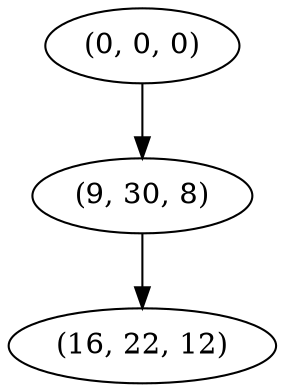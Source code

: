 digraph tree {
    "(0, 0, 0)";
    "(9, 30, 8)";
    "(16, 22, 12)";
    "(0, 0, 0)" -> "(9, 30, 8)";
    "(9, 30, 8)" -> "(16, 22, 12)";
}
